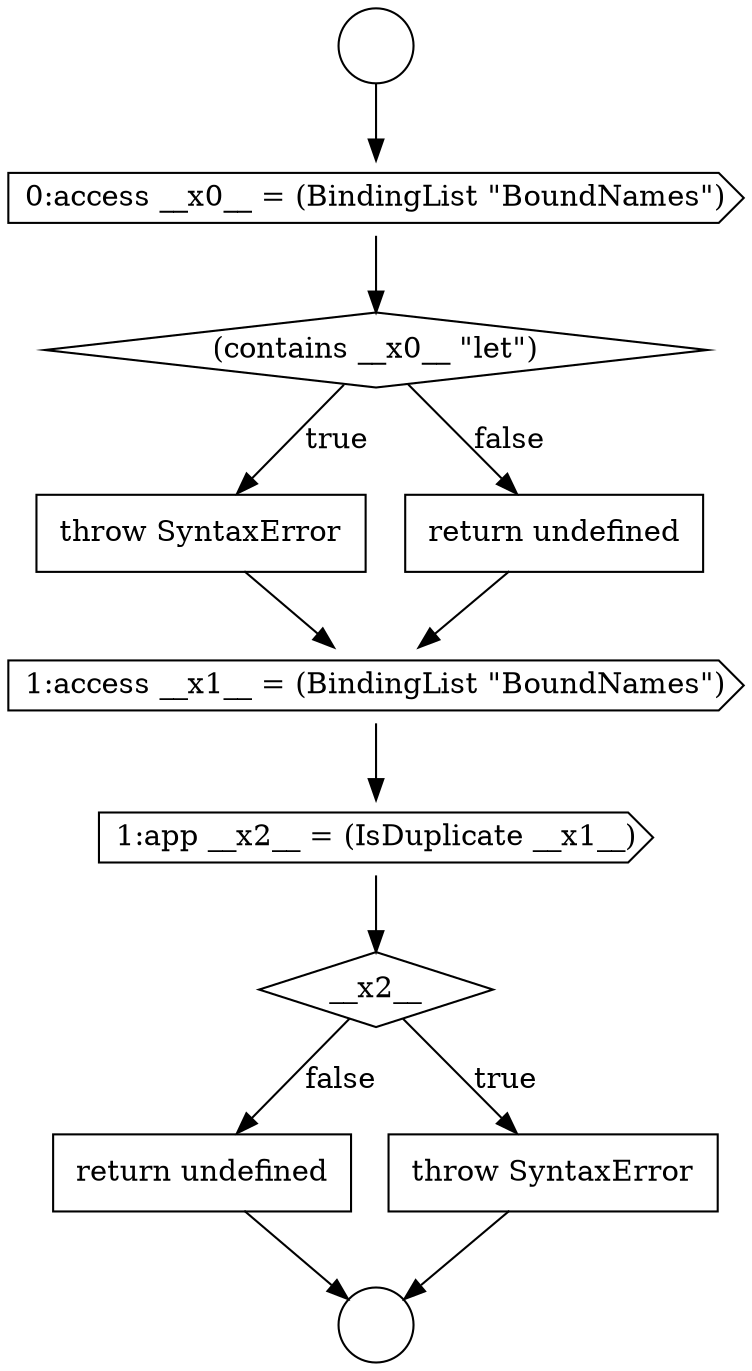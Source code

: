 digraph {
  node19927 [shape=cds, label=<<font color="black">1:access __x1__ = (BindingList &quot;BoundNames&quot;)</font>> color="black" fillcolor="white" style=filled]
  node19924 [shape=diamond, label=<<font color="black">(contains __x0__ &quot;let&quot;)</font>> color="black" fillcolor="white" style=filled]
  node19931 [shape=none, margin=0, label=<<font color="black">
    <table border="0" cellborder="1" cellspacing="0" cellpadding="10">
      <tr><td align="left">return undefined</td></tr>
    </table>
  </font>> color="black" fillcolor="white" style=filled]
  node19930 [shape=none, margin=0, label=<<font color="black">
    <table border="0" cellborder="1" cellspacing="0" cellpadding="10">
      <tr><td align="left">throw SyntaxError</td></tr>
    </table>
  </font>> color="black" fillcolor="white" style=filled]
  node19922 [shape=circle label=" " color="black" fillcolor="white" style=filled]
  node19925 [shape=none, margin=0, label=<<font color="black">
    <table border="0" cellborder="1" cellspacing="0" cellpadding="10">
      <tr><td align="left">throw SyntaxError</td></tr>
    </table>
  </font>> color="black" fillcolor="white" style=filled]
  node19929 [shape=diamond, label=<<font color="black">__x2__</font>> color="black" fillcolor="white" style=filled]
  node19921 [shape=circle label=" " color="black" fillcolor="white" style=filled]
  node19928 [shape=cds, label=<<font color="black">1:app __x2__ = (IsDuplicate __x1__)</font>> color="black" fillcolor="white" style=filled]
  node19923 [shape=cds, label=<<font color="black">0:access __x0__ = (BindingList &quot;BoundNames&quot;)</font>> color="black" fillcolor="white" style=filled]
  node19926 [shape=none, margin=0, label=<<font color="black">
    <table border="0" cellborder="1" cellspacing="0" cellpadding="10">
      <tr><td align="left">return undefined</td></tr>
    </table>
  </font>> color="black" fillcolor="white" style=filled]
  node19925 -> node19927 [ color="black"]
  node19930 -> node19922 [ color="black"]
  node19926 -> node19927 [ color="black"]
  node19931 -> node19922 [ color="black"]
  node19924 -> node19925 [label=<<font color="black">true</font>> color="black"]
  node19924 -> node19926 [label=<<font color="black">false</font>> color="black"]
  node19929 -> node19930 [label=<<font color="black">true</font>> color="black"]
  node19929 -> node19931 [label=<<font color="black">false</font>> color="black"]
  node19928 -> node19929 [ color="black"]
  node19921 -> node19923 [ color="black"]
  node19923 -> node19924 [ color="black"]
  node19927 -> node19928 [ color="black"]
}
